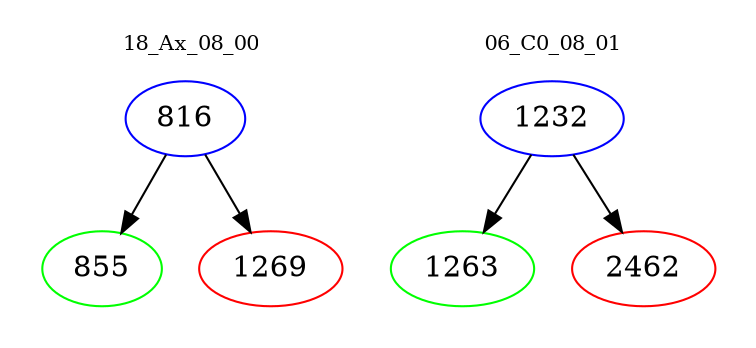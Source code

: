 digraph{
subgraph cluster_0 {
color = white
label = "18_Ax_08_00";
fontsize=10;
T0_816 [label="816", color="blue"]
T0_816 -> T0_855 [color="black"]
T0_855 [label="855", color="green"]
T0_816 -> T0_1269 [color="black"]
T0_1269 [label="1269", color="red"]
}
subgraph cluster_1 {
color = white
label = "06_C0_08_01";
fontsize=10;
T1_1232 [label="1232", color="blue"]
T1_1232 -> T1_1263 [color="black"]
T1_1263 [label="1263", color="green"]
T1_1232 -> T1_2462 [color="black"]
T1_2462 [label="2462", color="red"]
}
}
